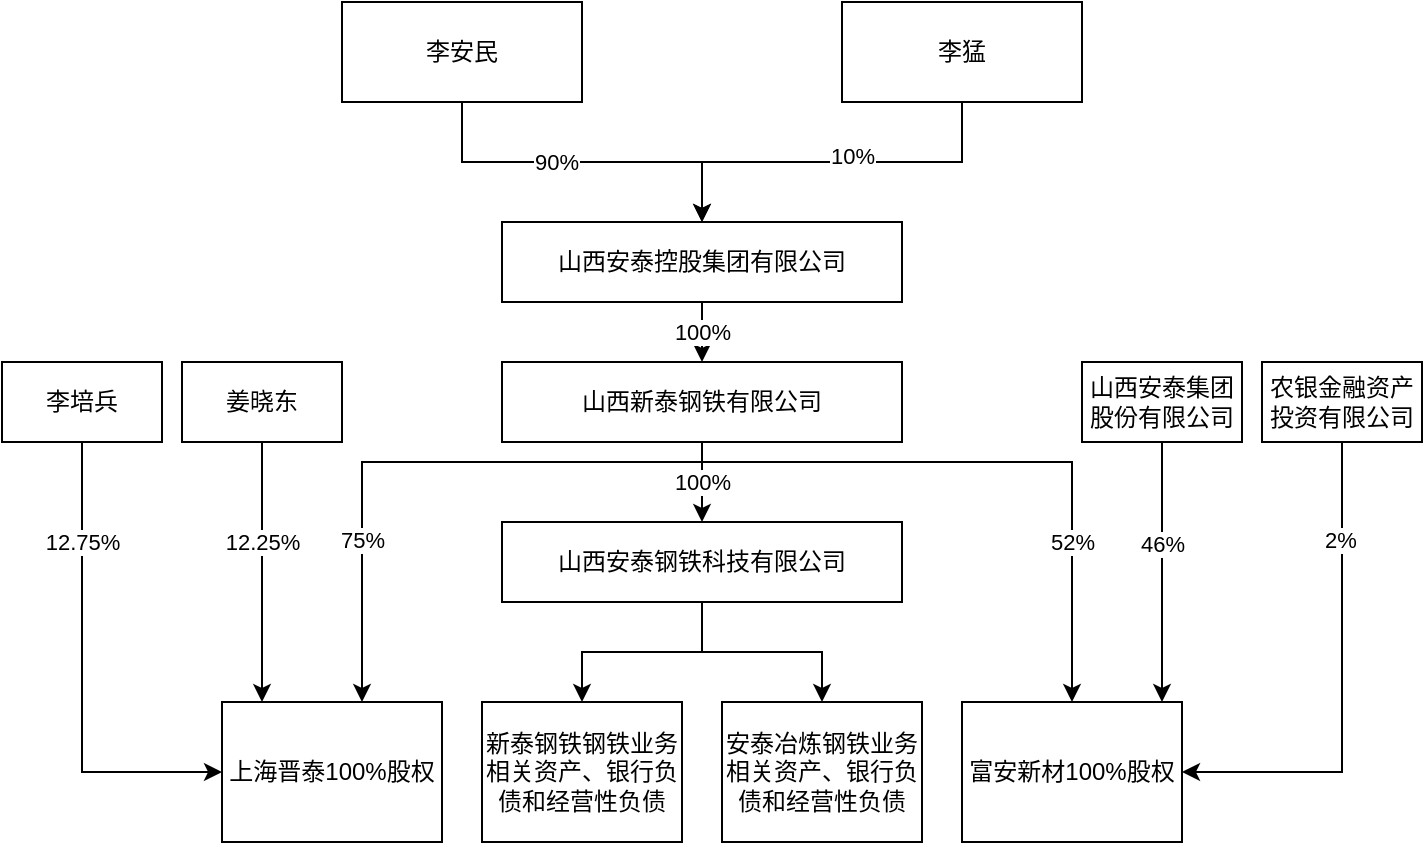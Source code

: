 <mxfile version="14.8.5" type="github">
  <diagram id="V-6m_NwFq4gXoD0rBfcP" name="第 1 页">
    <mxGraphModel dx="782" dy="482" grid="1" gridSize="10" guides="1" tooltips="1" connect="1" arrows="1" fold="1" page="1" pageScale="1" pageWidth="827" pageHeight="1169" math="0" shadow="0">
      <root>
        <mxCell id="0" />
        <mxCell id="1" parent="0" />
        <mxCell id="fyVdFYr6qyUAHVgFFjLC-9" style="edgeStyle=orthogonalEdgeStyle;rounded=0;orthogonalLoop=1;jettySize=auto;html=1;" parent="1" source="fyVdFYr6qyUAHVgFFjLC-1" target="fyVdFYr6qyUAHVgFFjLC-3" edge="1">
          <mxGeometry relative="1" as="geometry">
            <Array as="points">
              <mxPoint x="250" y="120" />
              <mxPoint x="370" y="120" />
            </Array>
          </mxGeometry>
        </mxCell>
        <mxCell id="fyVdFYr6qyUAHVgFFjLC-16" value="90%" style="edgeLabel;html=1;align=center;verticalAlign=middle;resizable=0;points=[];" parent="fyVdFYr6qyUAHVgFFjLC-9" vertex="1" connectable="0">
          <mxGeometry x="-0.316" relative="1" as="geometry">
            <mxPoint x="15" as="offset" />
          </mxGeometry>
        </mxCell>
        <mxCell id="fyVdFYr6qyUAHVgFFjLC-1" value="李安民" style="rounded=0;whiteSpace=wrap;html=1;" parent="1" vertex="1">
          <mxGeometry x="190" y="40" width="120" height="50" as="geometry" />
        </mxCell>
        <mxCell id="fyVdFYr6qyUAHVgFFjLC-10" style="edgeStyle=orthogonalEdgeStyle;rounded=0;orthogonalLoop=1;jettySize=auto;html=1;entryX=0.5;entryY=0;entryDx=0;entryDy=0;" parent="1" source="fyVdFYr6qyUAHVgFFjLC-2" target="fyVdFYr6qyUAHVgFFjLC-3" edge="1">
          <mxGeometry relative="1" as="geometry">
            <Array as="points">
              <mxPoint x="500" y="120" />
              <mxPoint x="370" y="120" />
            </Array>
          </mxGeometry>
        </mxCell>
        <mxCell id="fyVdFYr6qyUAHVgFFjLC-17" value="10%" style="edgeLabel;html=1;align=center;verticalAlign=middle;resizable=0;points=[];" parent="fyVdFYr6qyUAHVgFFjLC-10" vertex="1" connectable="0">
          <mxGeometry x="0.01" y="-3" relative="1" as="geometry">
            <mxPoint x="11" as="offset" />
          </mxGeometry>
        </mxCell>
        <mxCell id="fyVdFYr6qyUAHVgFFjLC-2" value="李猛" style="rounded=0;whiteSpace=wrap;html=1;" parent="1" vertex="1">
          <mxGeometry x="440" y="40" width="120" height="50" as="geometry" />
        </mxCell>
        <mxCell id="sO1tLJxpwsdW4ACIzt9C-2" value="100%" style="edgeStyle=orthogonalEdgeStyle;rounded=0;orthogonalLoop=1;jettySize=auto;html=1;" parent="1" source="fyVdFYr6qyUAHVgFFjLC-3" target="sO1tLJxpwsdW4ACIzt9C-1" edge="1">
          <mxGeometry relative="1" as="geometry" />
        </mxCell>
        <mxCell id="fyVdFYr6qyUAHVgFFjLC-3" value="山西安泰控股集团有限公司" style="rounded=0;whiteSpace=wrap;html=1;" parent="1" vertex="1">
          <mxGeometry x="270" y="150" width="200" height="40" as="geometry" />
        </mxCell>
        <mxCell id="ZOFl13IyWraW6XElIylR-2" style="edgeStyle=orthogonalEdgeStyle;rounded=0;orthogonalLoop=1;jettySize=auto;html=1;entryX=0.5;entryY=0;entryDx=0;entryDy=0;" parent="1" source="fyVdFYr6qyUAHVgFFjLC-4" target="fyVdFYr6qyUAHVgFFjLC-7" edge="1">
          <mxGeometry relative="1" as="geometry" />
        </mxCell>
        <mxCell id="1AelOA58KQmOz5EdAIKz-3" style="edgeStyle=orthogonalEdgeStyle;rounded=0;orthogonalLoop=1;jettySize=auto;html=1;" edge="1" parent="1" source="fyVdFYr6qyUAHVgFFjLC-4" target="fyVdFYr6qyUAHVgFFjLC-5">
          <mxGeometry relative="1" as="geometry" />
        </mxCell>
        <mxCell id="fyVdFYr6qyUAHVgFFjLC-4" value="山西安泰钢铁科技有限公司" style="rounded=0;whiteSpace=wrap;html=1;" parent="1" vertex="1">
          <mxGeometry x="270" y="300" width="200" height="40" as="geometry" />
        </mxCell>
        <mxCell id="fyVdFYr6qyUAHVgFFjLC-5" value="新泰钢铁钢铁业务相关资产、银行负债和经营性负债" style="rounded=0;whiteSpace=wrap;html=1;" parent="1" vertex="1">
          <mxGeometry x="260" y="390" width="100" height="70" as="geometry" />
        </mxCell>
        <mxCell id="fyVdFYr6qyUAHVgFFjLC-7" value="安泰冶炼钢铁业务相关资产、银行负债和经营性负债" style="rounded=0;whiteSpace=wrap;html=1;" parent="1" vertex="1">
          <mxGeometry x="380" y="390" width="100" height="70" as="geometry" />
        </mxCell>
        <mxCell id="fyVdFYr6qyUAHVgFFjLC-8" value="富安新材100%股权" style="rounded=0;whiteSpace=wrap;html=1;" parent="1" vertex="1">
          <mxGeometry x="500" y="390" width="110" height="70" as="geometry" />
        </mxCell>
        <mxCell id="sO1tLJxpwsdW4ACIzt9C-3" value="100%" style="edgeStyle=orthogonalEdgeStyle;rounded=0;orthogonalLoop=1;jettySize=auto;html=1;" parent="1" source="sO1tLJxpwsdW4ACIzt9C-1" target="fyVdFYr6qyUAHVgFFjLC-4" edge="1">
          <mxGeometry relative="1" as="geometry" />
        </mxCell>
        <mxCell id="1AelOA58KQmOz5EdAIKz-1" style="edgeStyle=orthogonalEdgeStyle;rounded=0;orthogonalLoop=1;jettySize=auto;html=1;entryX=0.5;entryY=0;entryDx=0;entryDy=0;" edge="1" parent="1" source="sO1tLJxpwsdW4ACIzt9C-1" target="fyVdFYr6qyUAHVgFFjLC-8">
          <mxGeometry relative="1" as="geometry">
            <Array as="points">
              <mxPoint x="370" y="270" />
              <mxPoint x="555" y="270" />
            </Array>
          </mxGeometry>
        </mxCell>
        <mxCell id="1AelOA58KQmOz5EdAIKz-16" value="52%" style="edgeLabel;html=1;align=center;verticalAlign=middle;resizable=0;points=[];" vertex="1" connectable="0" parent="1AelOA58KQmOz5EdAIKz-1">
          <mxGeometry x="0.721" relative="1" as="geometry">
            <mxPoint y="-36" as="offset" />
          </mxGeometry>
        </mxCell>
        <mxCell id="1AelOA58KQmOz5EdAIKz-2" style="edgeStyle=orthogonalEdgeStyle;rounded=0;orthogonalLoop=1;jettySize=auto;html=1;" edge="1" parent="1" source="sO1tLJxpwsdW4ACIzt9C-1" target="QYJpgiB3iLfZ49pySutd-2">
          <mxGeometry relative="1" as="geometry">
            <Array as="points">
              <mxPoint x="370" y="270" />
              <mxPoint x="200" y="270" />
            </Array>
          </mxGeometry>
        </mxCell>
        <mxCell id="1AelOA58KQmOz5EdAIKz-10" value="75%" style="edgeLabel;html=1;align=center;verticalAlign=middle;resizable=0;points=[];" vertex="1" connectable="0" parent="1AelOA58KQmOz5EdAIKz-2">
          <mxGeometry x="0.465" relative="1" as="geometry">
            <mxPoint y="-1" as="offset" />
          </mxGeometry>
        </mxCell>
        <mxCell id="sO1tLJxpwsdW4ACIzt9C-1" value="山西新泰钢铁有限公司" style="rounded=0;whiteSpace=wrap;html=1;" parent="1" vertex="1">
          <mxGeometry x="270" y="220" width="200" height="40" as="geometry" />
        </mxCell>
        <mxCell id="QYJpgiB3iLfZ49pySutd-2" value="上海晋泰100%股权" style="rounded=0;whiteSpace=wrap;html=1;" parent="1" vertex="1">
          <mxGeometry x="130" y="390" width="110" height="70" as="geometry" />
        </mxCell>
        <mxCell id="1AelOA58KQmOz5EdAIKz-7" style="edgeStyle=orthogonalEdgeStyle;rounded=0;orthogonalLoop=1;jettySize=auto;html=1;entryX=0;entryY=0.5;entryDx=0;entryDy=0;" edge="1" parent="1" source="1AelOA58KQmOz5EdAIKz-4" target="QYJpgiB3iLfZ49pySutd-2">
          <mxGeometry relative="1" as="geometry">
            <Array as="points">
              <mxPoint x="60" y="425" />
            </Array>
          </mxGeometry>
        </mxCell>
        <mxCell id="1AelOA58KQmOz5EdAIKz-12" value="12.75%" style="edgeLabel;html=1;align=center;verticalAlign=middle;resizable=0;points=[];" vertex="1" connectable="0" parent="1AelOA58KQmOz5EdAIKz-7">
          <mxGeometry x="-0.544" y="-1" relative="1" as="geometry">
            <mxPoint x="1" y="-4" as="offset" />
          </mxGeometry>
        </mxCell>
        <mxCell id="1AelOA58KQmOz5EdAIKz-4" value="李培兵" style="rounded=0;whiteSpace=wrap;html=1;" vertex="1" parent="1">
          <mxGeometry x="20" y="220" width="80" height="40" as="geometry" />
        </mxCell>
        <mxCell id="1AelOA58KQmOz5EdAIKz-9" style="edgeStyle=orthogonalEdgeStyle;rounded=0;orthogonalLoop=1;jettySize=auto;html=1;" edge="1" parent="1" source="1AelOA58KQmOz5EdAIKz-5" target="QYJpgiB3iLfZ49pySutd-2">
          <mxGeometry relative="1" as="geometry">
            <Array as="points">
              <mxPoint x="150" y="290" />
              <mxPoint x="150" y="290" />
            </Array>
          </mxGeometry>
        </mxCell>
        <mxCell id="1AelOA58KQmOz5EdAIKz-11" value="12.25%" style="edgeLabel;html=1;align=center;verticalAlign=middle;resizable=0;points=[];" vertex="1" connectable="0" parent="1AelOA58KQmOz5EdAIKz-9">
          <mxGeometry x="-0.231" relative="1" as="geometry">
            <mxPoint as="offset" />
          </mxGeometry>
        </mxCell>
        <mxCell id="1AelOA58KQmOz5EdAIKz-5" value="姜晓东" style="rounded=0;whiteSpace=wrap;html=1;" vertex="1" parent="1">
          <mxGeometry x="110" y="220" width="80" height="40" as="geometry" />
        </mxCell>
        <mxCell id="1AelOA58KQmOz5EdAIKz-15" style="edgeStyle=orthogonalEdgeStyle;rounded=0;orthogonalLoop=1;jettySize=auto;html=1;" edge="1" parent="1" source="1AelOA58KQmOz5EdAIKz-14">
          <mxGeometry relative="1" as="geometry">
            <mxPoint x="600" y="390" as="targetPoint" />
          </mxGeometry>
        </mxCell>
        <mxCell id="1AelOA58KQmOz5EdAIKz-17" value="46%" style="edgeLabel;html=1;align=center;verticalAlign=middle;resizable=0;points=[];" vertex="1" connectable="0" parent="1AelOA58KQmOz5EdAIKz-15">
          <mxGeometry x="-0.194" y="-1" relative="1" as="geometry">
            <mxPoint x="1" y="-2" as="offset" />
          </mxGeometry>
        </mxCell>
        <mxCell id="1AelOA58KQmOz5EdAIKz-14" value="山西安泰集团股份有限公司" style="rounded=0;whiteSpace=wrap;html=1;" vertex="1" parent="1">
          <mxGeometry x="560" y="220" width="80" height="40" as="geometry" />
        </mxCell>
        <mxCell id="1AelOA58KQmOz5EdAIKz-19" style="edgeStyle=orthogonalEdgeStyle;rounded=0;orthogonalLoop=1;jettySize=auto;html=1;entryX=1;entryY=0.5;entryDx=0;entryDy=0;" edge="1" parent="1" source="1AelOA58KQmOz5EdAIKz-18" target="fyVdFYr6qyUAHVgFFjLC-8">
          <mxGeometry relative="1" as="geometry">
            <Array as="points">
              <mxPoint x="690" y="425" />
            </Array>
          </mxGeometry>
        </mxCell>
        <mxCell id="1AelOA58KQmOz5EdAIKz-20" value="2%" style="edgeLabel;html=1;align=center;verticalAlign=middle;resizable=0;points=[];" vertex="1" connectable="0" parent="1AelOA58KQmOz5EdAIKz-19">
          <mxGeometry x="-0.6" y="-1" relative="1" as="geometry">
            <mxPoint as="offset" />
          </mxGeometry>
        </mxCell>
        <mxCell id="1AelOA58KQmOz5EdAIKz-18" value="农银金融资产投资有限公司" style="rounded=0;whiteSpace=wrap;html=1;" vertex="1" parent="1">
          <mxGeometry x="650" y="220" width="80" height="40" as="geometry" />
        </mxCell>
      </root>
    </mxGraphModel>
  </diagram>
</mxfile>

